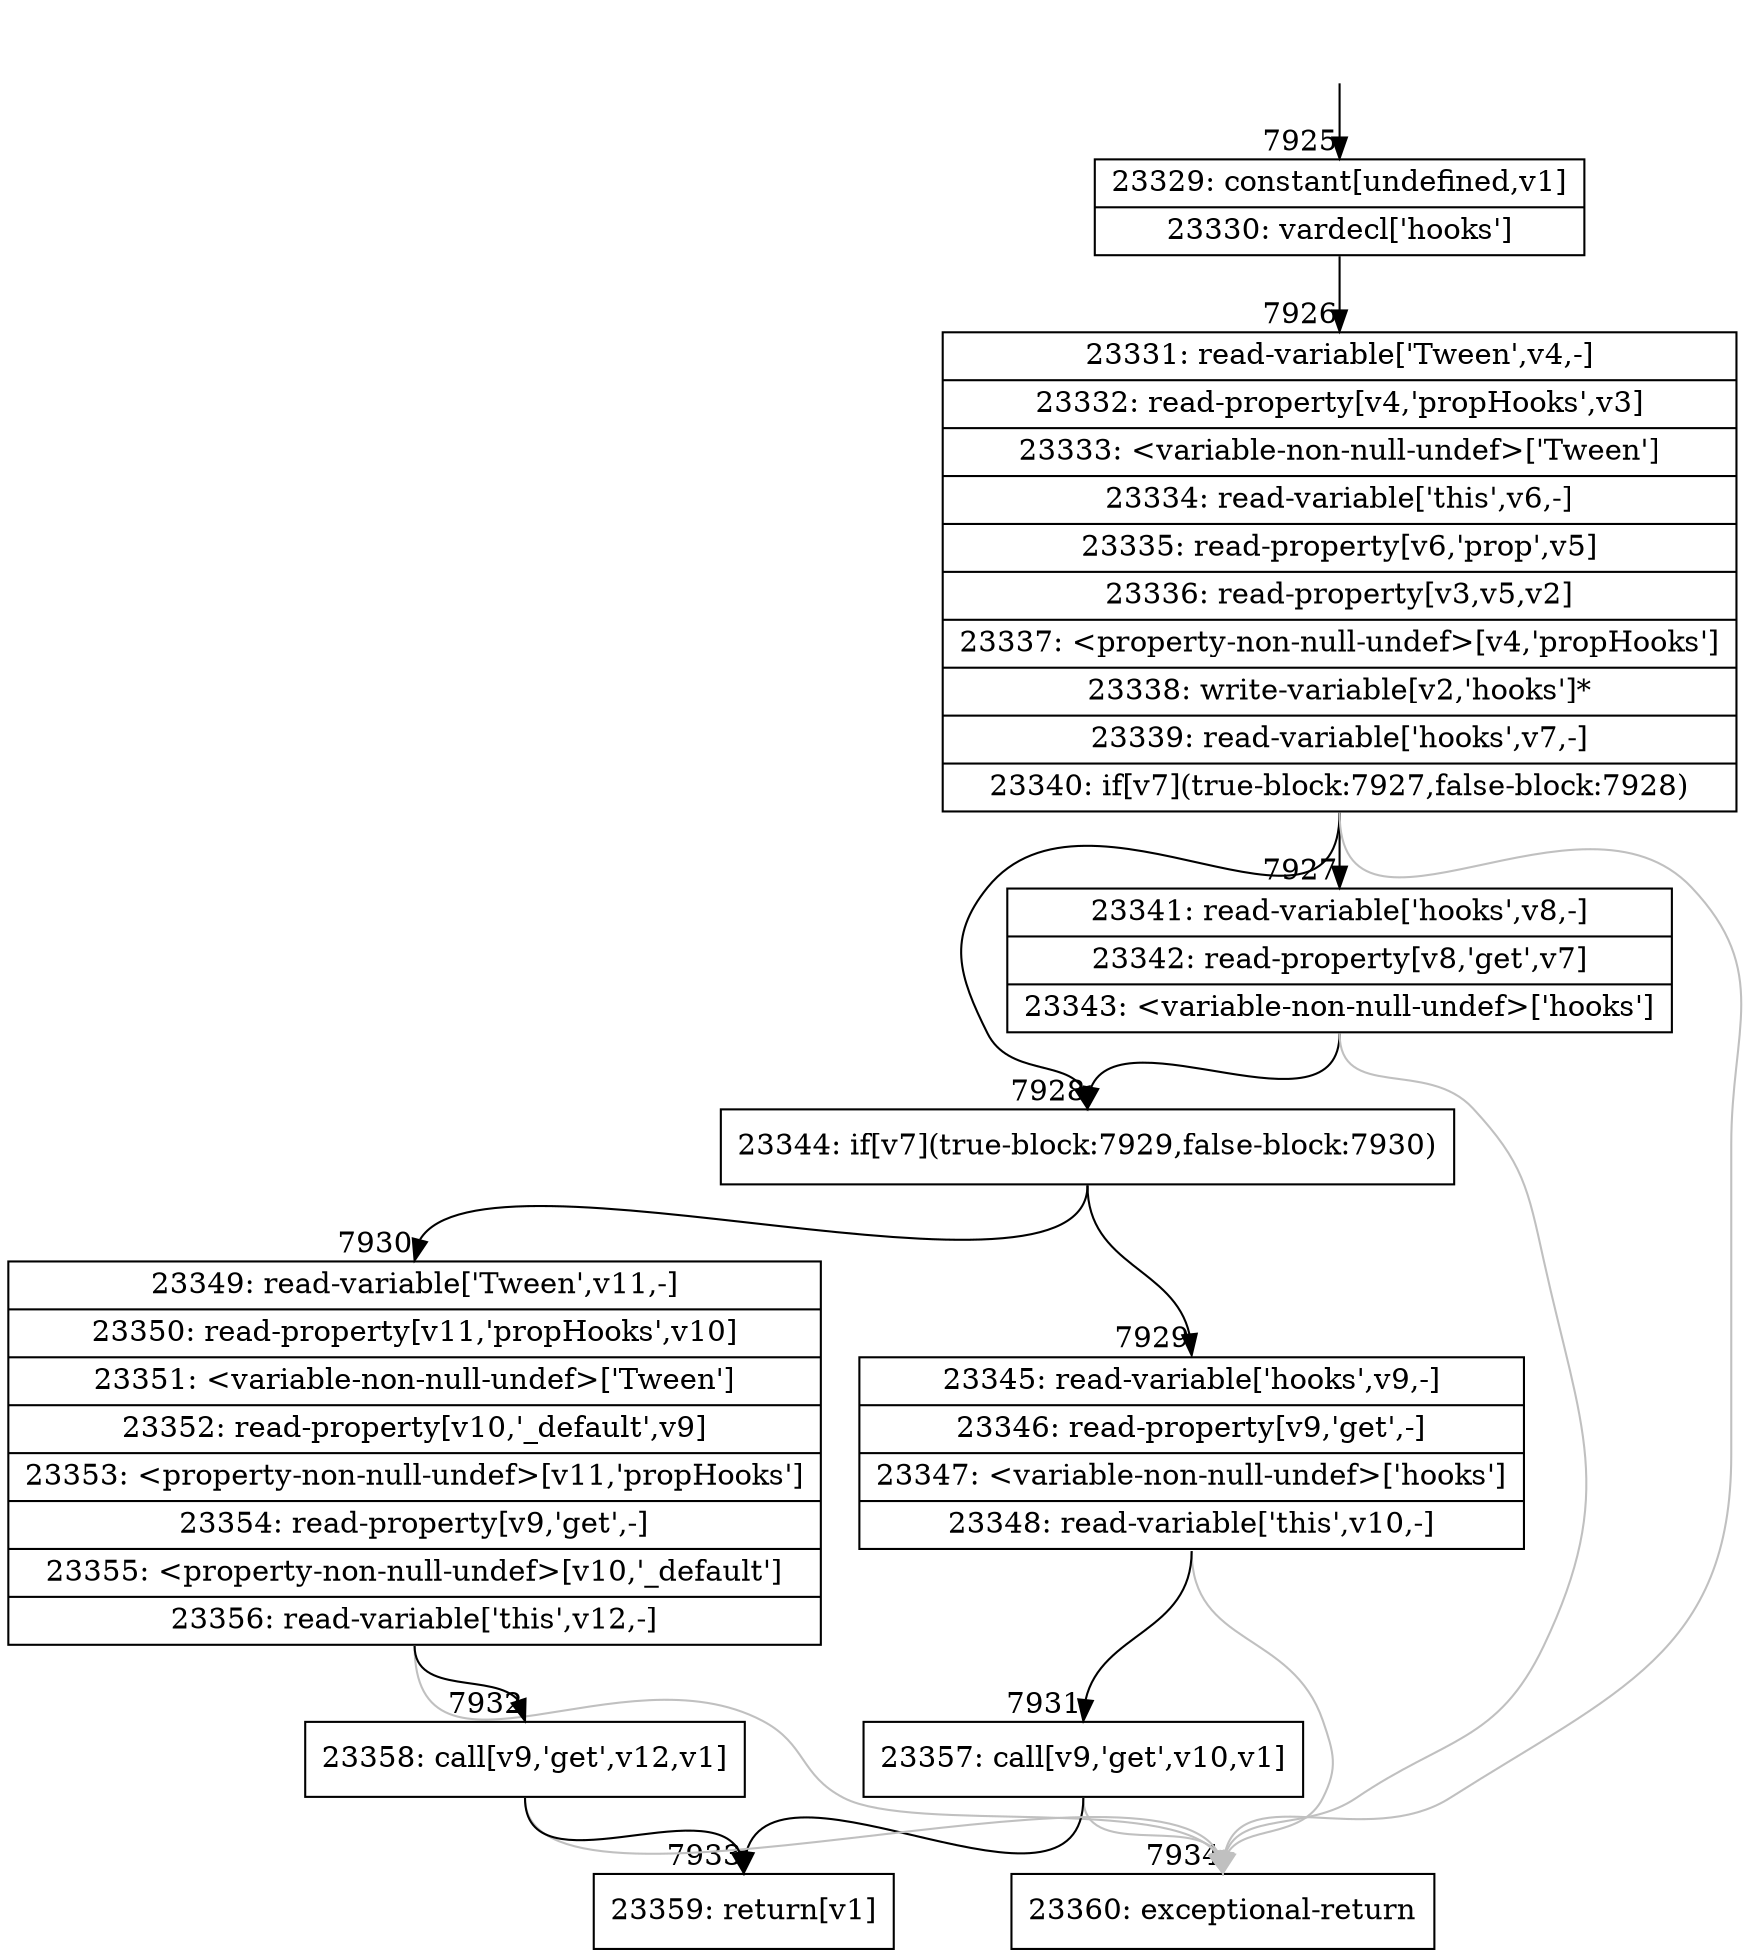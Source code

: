 digraph {
rankdir="TD"
BB_entry507[shape=none,label=""];
BB_entry507 -> BB7925 [tailport=s, headport=n, headlabel="    7925"]
BB7925 [shape=record label="{23329: constant[undefined,v1]|23330: vardecl['hooks']}" ] 
BB7925 -> BB7926 [tailport=s, headport=n, headlabel="      7926"]
BB7926 [shape=record label="{23331: read-variable['Tween',v4,-]|23332: read-property[v4,'propHooks',v3]|23333: \<variable-non-null-undef\>['Tween']|23334: read-variable['this',v6,-]|23335: read-property[v6,'prop',v5]|23336: read-property[v3,v5,v2]|23337: \<property-non-null-undef\>[v4,'propHooks']|23338: write-variable[v2,'hooks']*|23339: read-variable['hooks',v7,-]|23340: if[v7](true-block:7927,false-block:7928)}" ] 
BB7926 -> BB7928 [tailport=s, headport=n, headlabel="      7928"]
BB7926 -> BB7927 [tailport=s, headport=n, headlabel="      7927"]
BB7926 -> BB7934 [tailport=s, headport=n, color=gray, headlabel="      7934"]
BB7927 [shape=record label="{23341: read-variable['hooks',v8,-]|23342: read-property[v8,'get',v7]|23343: \<variable-non-null-undef\>['hooks']}" ] 
BB7927 -> BB7928 [tailport=s, headport=n]
BB7927 -> BB7934 [tailport=s, headport=n, color=gray]
BB7928 [shape=record label="{23344: if[v7](true-block:7929,false-block:7930)}" ] 
BB7928 -> BB7929 [tailport=s, headport=n, headlabel="      7929"]
BB7928 -> BB7930 [tailport=s, headport=n, headlabel="      7930"]
BB7929 [shape=record label="{23345: read-variable['hooks',v9,-]|23346: read-property[v9,'get',-]|23347: \<variable-non-null-undef\>['hooks']|23348: read-variable['this',v10,-]}" ] 
BB7929 -> BB7931 [tailport=s, headport=n, headlabel="      7931"]
BB7929 -> BB7934 [tailport=s, headport=n, color=gray]
BB7930 [shape=record label="{23349: read-variable['Tween',v11,-]|23350: read-property[v11,'propHooks',v10]|23351: \<variable-non-null-undef\>['Tween']|23352: read-property[v10,'_default',v9]|23353: \<property-non-null-undef\>[v11,'propHooks']|23354: read-property[v9,'get',-]|23355: \<property-non-null-undef\>[v10,'_default']|23356: read-variable['this',v12,-]}" ] 
BB7930 -> BB7932 [tailport=s, headport=n, headlabel="      7932"]
BB7930 -> BB7934 [tailport=s, headport=n, color=gray]
BB7931 [shape=record label="{23357: call[v9,'get',v10,v1]}" ] 
BB7931 -> BB7933 [tailport=s, headport=n, headlabel="      7933"]
BB7931 -> BB7934 [tailport=s, headport=n, color=gray]
BB7932 [shape=record label="{23358: call[v9,'get',v12,v1]}" ] 
BB7932 -> BB7933 [tailport=s, headport=n]
BB7932 -> BB7934 [tailport=s, headport=n, color=gray]
BB7933 [shape=record label="{23359: return[v1]}" ] 
BB7934 [shape=record label="{23360: exceptional-return}" ] 
}
